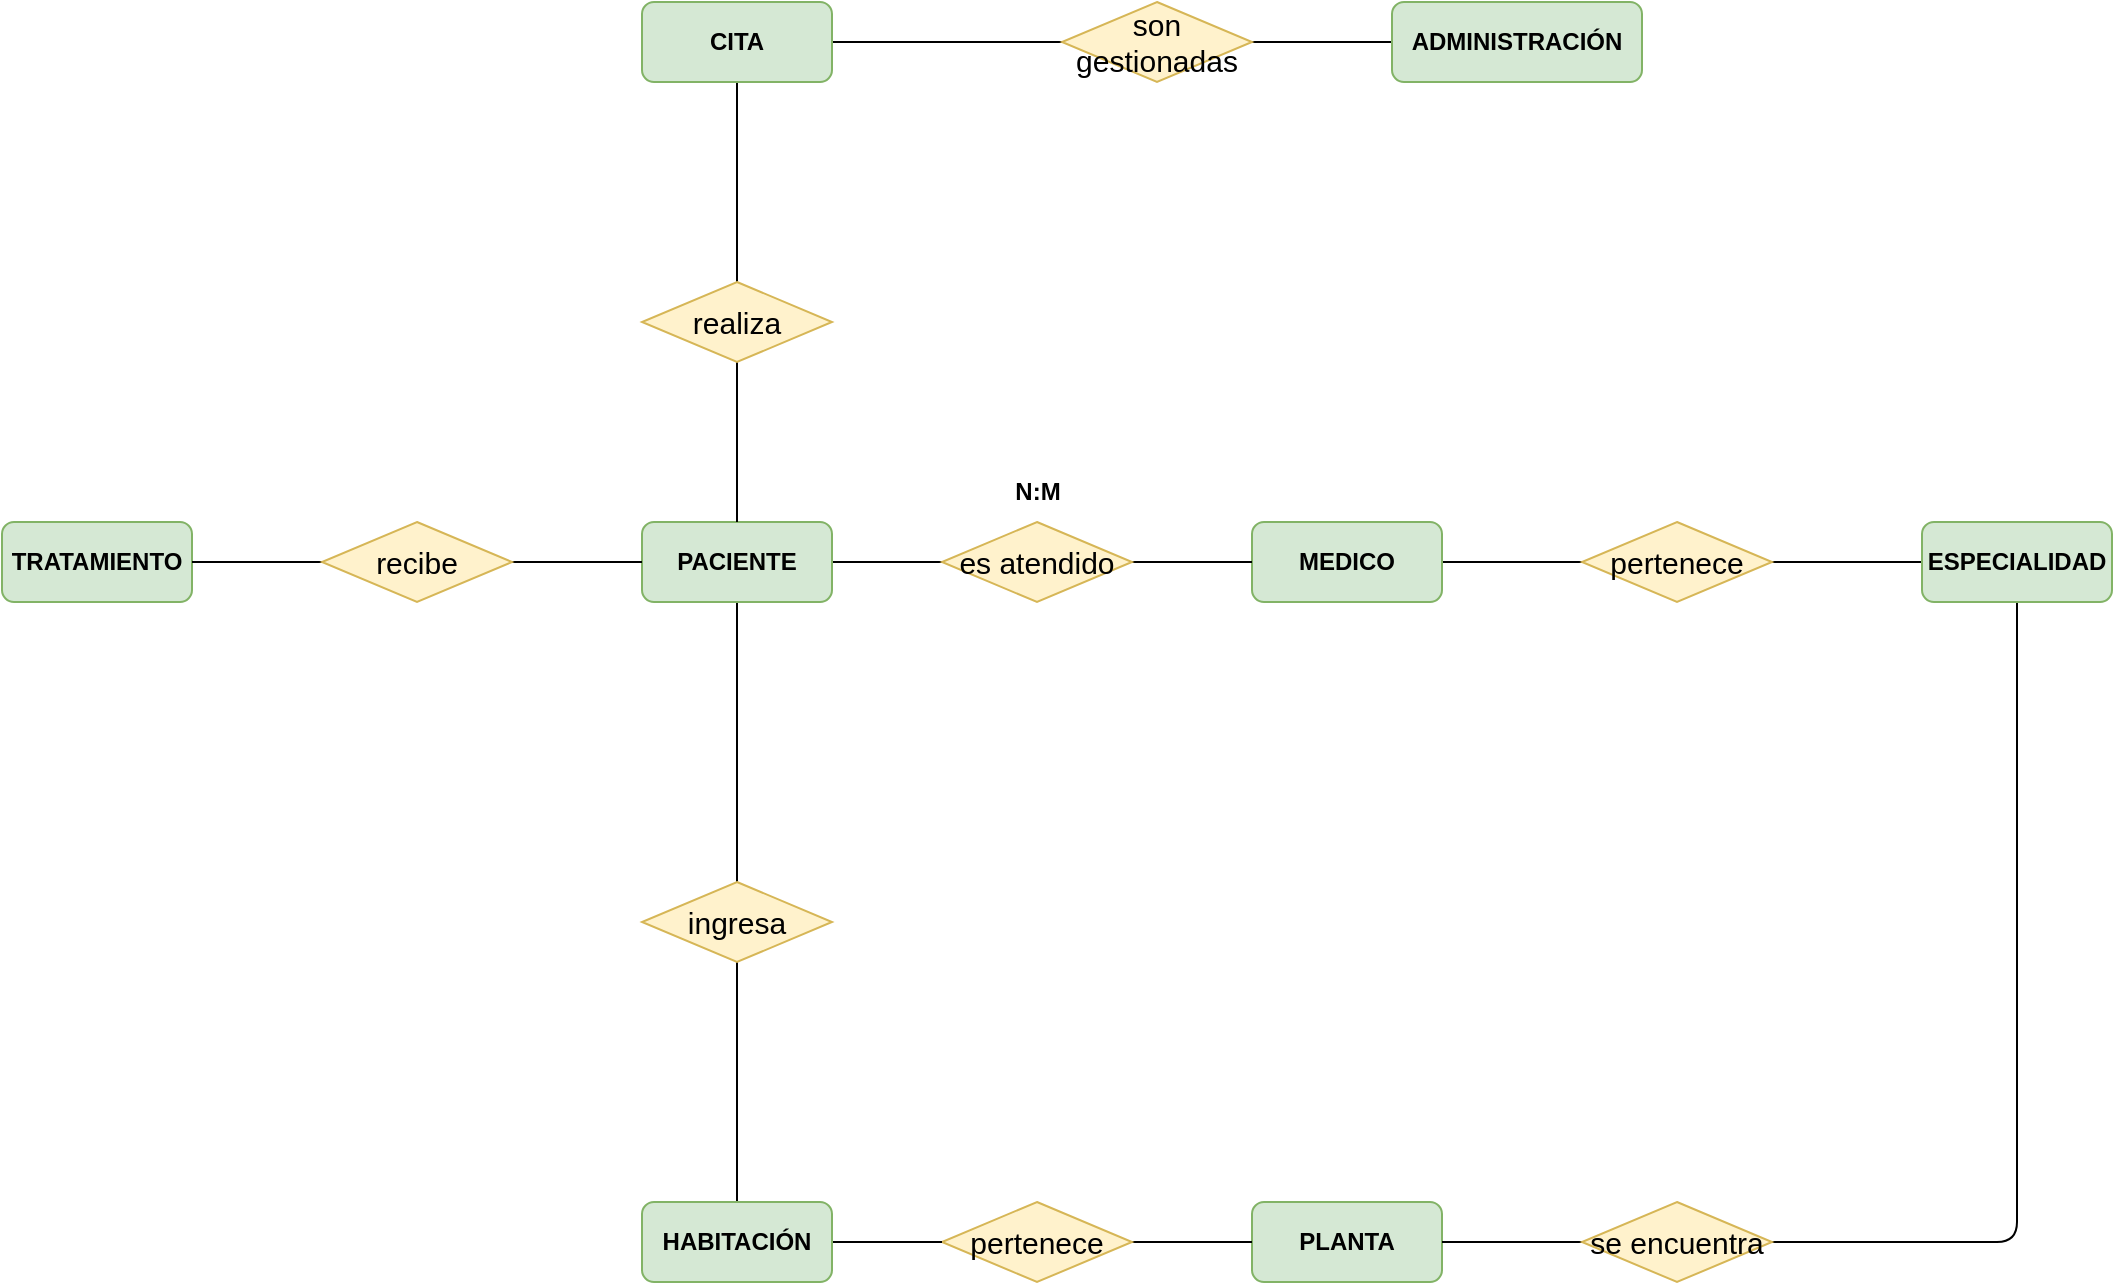 <mxfile version="21.3.2" type="github">
  <diagram name="Página-1" id="rrMdQgjRT9Jm382TCVCh">
    <mxGraphModel dx="2514" dy="4312" grid="1" gridSize="10" guides="1" tooltips="1" connect="1" arrows="1" fold="1" page="1" pageScale="1" pageWidth="827" pageHeight="1169" math="0" shadow="0">
      <root>
        <mxCell id="0" />
        <mxCell id="1" parent="0" />
        <mxCell id="3TYF7wO166dfYitTr4Mq-1" style="edgeStyle=orthogonalEdgeStyle;rounded=0;orthogonalLoop=1;jettySize=auto;html=1;endArrow=none;endFill=0;align=center;" edge="1" parent="1" source="3TYF7wO166dfYitTr4Mq-3" target="3TYF7wO166dfYitTr4Mq-7">
          <mxGeometry relative="1" as="geometry" />
        </mxCell>
        <mxCell id="3TYF7wO166dfYitTr4Mq-2" style="edgeStyle=orthogonalEdgeStyle;rounded=1;orthogonalLoop=1;jettySize=auto;html=1;entryX=0.5;entryY=0;entryDx=0;entryDy=0;endArrow=none;endFill=0;align=center;" edge="1" parent="1" source="3TYF7wO166dfYitTr4Mq-3" target="3TYF7wO166dfYitTr4Mq-22">
          <mxGeometry relative="1" as="geometry" />
        </mxCell>
        <mxCell id="3TYF7wO166dfYitTr4Mq-3" value="PACIENTE" style="rounded=1;whiteSpace=wrap;html=1;fillColor=#d5e8d4;strokeColor=#82b366;fontStyle=1;align=center;" vertex="1" parent="1">
          <mxGeometry x="40.0" y="-2280" width="95" height="40" as="geometry" />
        </mxCell>
        <mxCell id="3TYF7wO166dfYitTr4Mq-4" style="edgeStyle=orthogonalEdgeStyle;rounded=0;orthogonalLoop=1;jettySize=auto;html=1;entryX=0;entryY=0.5;entryDx=0;entryDy=0;endArrow=none;endFill=0;align=center;" edge="1" parent="1" source="3TYF7wO166dfYitTr4Mq-5" target="3TYF7wO166dfYitTr4Mq-9">
          <mxGeometry relative="1" as="geometry" />
        </mxCell>
        <mxCell id="3TYF7wO166dfYitTr4Mq-5" value="MEDICO" style="rounded=1;whiteSpace=wrap;html=1;fillColor=#d5e8d4;strokeColor=#82b366;fontStyle=1;align=center;" vertex="1" parent="1">
          <mxGeometry x="345" y="-2280" width="95" height="40" as="geometry" />
        </mxCell>
        <mxCell id="3TYF7wO166dfYitTr4Mq-6" style="edgeStyle=orthogonalEdgeStyle;rounded=0;orthogonalLoop=1;jettySize=auto;html=1;endArrow=none;endFill=0;align=center;" edge="1" parent="1" source="3TYF7wO166dfYitTr4Mq-7" target="3TYF7wO166dfYitTr4Mq-5">
          <mxGeometry relative="1" as="geometry" />
        </mxCell>
        <mxCell id="3TYF7wO166dfYitTr4Mq-7" value="es atendido" style="shape=rhombus;perimeter=rhombusPerimeter;whiteSpace=wrap;html=1;align=center;fillColor=#fff2cc;strokeColor=#d6b656;fontSize=15;" vertex="1" parent="1">
          <mxGeometry x="190" y="-2280" width="95" height="40" as="geometry" />
        </mxCell>
        <mxCell id="3TYF7wO166dfYitTr4Mq-8" style="edgeStyle=orthogonalEdgeStyle;rounded=0;orthogonalLoop=1;jettySize=auto;html=1;exitX=1;exitY=0.5;exitDx=0;exitDy=0;entryX=0;entryY=0.5;entryDx=0;entryDy=0;endArrow=none;endFill=0;align=center;" edge="1" parent="1" source="3TYF7wO166dfYitTr4Mq-9" target="3TYF7wO166dfYitTr4Mq-11">
          <mxGeometry relative="1" as="geometry" />
        </mxCell>
        <mxCell id="3TYF7wO166dfYitTr4Mq-9" value="pertenece" style="shape=rhombus;perimeter=rhombusPerimeter;whiteSpace=wrap;html=1;align=center;fillColor=#fff2cc;strokeColor=#d6b656;fontSize=15;" vertex="1" parent="1">
          <mxGeometry x="510" y="-2280" width="95" height="40" as="geometry" />
        </mxCell>
        <mxCell id="3TYF7wO166dfYitTr4Mq-10" style="edgeStyle=orthogonalEdgeStyle;rounded=1;orthogonalLoop=1;jettySize=auto;html=1;entryX=1;entryY=0.5;entryDx=0;entryDy=0;exitX=0.5;exitY=1;exitDx=0;exitDy=0;endArrow=none;endFill=0;" edge="1" parent="1" source="3TYF7wO166dfYitTr4Mq-11" target="3TYF7wO166dfYitTr4Mq-14">
          <mxGeometry relative="1" as="geometry" />
        </mxCell>
        <mxCell id="3TYF7wO166dfYitTr4Mq-11" value="ESPECIALIDAD" style="rounded=1;whiteSpace=wrap;html=1;fillColor=#d5e8d4;strokeColor=#82b366;fontStyle=1;align=center;" vertex="1" parent="1">
          <mxGeometry x="680" y="-2280" width="95" height="40" as="geometry" />
        </mxCell>
        <mxCell id="3TYF7wO166dfYitTr4Mq-12" value="PLANTA" style="rounded=1;whiteSpace=wrap;html=1;fillColor=#d5e8d4;strokeColor=#82b366;fontStyle=1;align=center;" vertex="1" parent="1">
          <mxGeometry x="345" y="-1940" width="95" height="40" as="geometry" />
        </mxCell>
        <mxCell id="3TYF7wO166dfYitTr4Mq-13" style="edgeStyle=orthogonalEdgeStyle;rounded=1;orthogonalLoop=1;jettySize=auto;html=1;entryX=1;entryY=0.5;entryDx=0;entryDy=0;endArrow=none;endFill=0;" edge="1" parent="1" source="3TYF7wO166dfYitTr4Mq-14" target="3TYF7wO166dfYitTr4Mq-12">
          <mxGeometry relative="1" as="geometry" />
        </mxCell>
        <mxCell id="3TYF7wO166dfYitTr4Mq-14" value="se encuentra" style="shape=rhombus;perimeter=rhombusPerimeter;whiteSpace=wrap;html=1;align=center;fillColor=#fff2cc;strokeColor=#d6b656;fontSize=15;" vertex="1" parent="1">
          <mxGeometry x="510" y="-1940" width="95" height="40" as="geometry" />
        </mxCell>
        <mxCell id="3TYF7wO166dfYitTr4Mq-15" value="TRATAMIENTO" style="rounded=1;whiteSpace=wrap;html=1;fillColor=#d5e8d4;strokeColor=#82b366;fontStyle=1" vertex="1" parent="1">
          <mxGeometry x="-280" y="-2280" width="95" height="40" as="geometry" />
        </mxCell>
        <mxCell id="3TYF7wO166dfYitTr4Mq-16" style="edgeStyle=orthogonalEdgeStyle;rounded=0;orthogonalLoop=1;jettySize=auto;html=1;endArrow=none;endFill=0;" edge="1" parent="1" source="3TYF7wO166dfYitTr4Mq-18" target="3TYF7wO166dfYitTr4Mq-3">
          <mxGeometry relative="1" as="geometry" />
        </mxCell>
        <mxCell id="3TYF7wO166dfYitTr4Mq-17" style="edgeStyle=orthogonalEdgeStyle;rounded=0;orthogonalLoop=1;jettySize=auto;html=1;entryX=0.5;entryY=1;entryDx=0;entryDy=0;endArrow=none;endFill=0;" edge="1" parent="1" source="3TYF7wO166dfYitTr4Mq-18" target="3TYF7wO166dfYitTr4Mq-20">
          <mxGeometry relative="1" as="geometry" />
        </mxCell>
        <mxCell id="3TYF7wO166dfYitTr4Mq-18" value="realiza" style="shape=rhombus;perimeter=rhombusPerimeter;whiteSpace=wrap;html=1;align=center;fillColor=#fff2cc;strokeColor=#d6b656;fontSize=15;" vertex="1" parent="1">
          <mxGeometry x="40" y="-2400" width="95" height="40" as="geometry" />
        </mxCell>
        <mxCell id="3TYF7wO166dfYitTr4Mq-19" style="edgeStyle=orthogonalEdgeStyle;rounded=0;orthogonalLoop=1;jettySize=auto;html=1;entryX=0;entryY=0.5;entryDx=0;entryDy=0;endArrow=none;endFill=0;" edge="1" parent="1" source="3TYF7wO166dfYitTr4Mq-20" target="3TYF7wO166dfYitTr4Mq-24">
          <mxGeometry relative="1" as="geometry" />
        </mxCell>
        <mxCell id="3TYF7wO166dfYitTr4Mq-20" value="CITA" style="rounded=1;whiteSpace=wrap;html=1;fillColor=#d5e8d4;strokeColor=#82b366;fontStyle=1;align=center;" vertex="1" parent="1">
          <mxGeometry x="40.0" y="-2540" width="95" height="40" as="geometry" />
        </mxCell>
        <mxCell id="3TYF7wO166dfYitTr4Mq-21" style="edgeStyle=orthogonalEdgeStyle;rounded=0;orthogonalLoop=1;jettySize=auto;html=1;entryX=0.5;entryY=0;entryDx=0;entryDy=0;endArrow=none;endFill=0;" edge="1" parent="1" source="3TYF7wO166dfYitTr4Mq-22" target="3TYF7wO166dfYitTr4Mq-32">
          <mxGeometry relative="1" as="geometry" />
        </mxCell>
        <mxCell id="3TYF7wO166dfYitTr4Mq-22" value="ingresa" style="shape=rhombus;perimeter=rhombusPerimeter;whiteSpace=wrap;html=1;align=center;fillColor=#fff2cc;strokeColor=#d6b656;fontSize=15;" vertex="1" parent="1">
          <mxGeometry x="40" y="-2100" width="95" height="40" as="geometry" />
        </mxCell>
        <mxCell id="3TYF7wO166dfYitTr4Mq-23" style="edgeStyle=orthogonalEdgeStyle;rounded=0;orthogonalLoop=1;jettySize=auto;html=1;entryX=0;entryY=0.5;entryDx=0;entryDy=0;endArrow=none;endFill=0;" edge="1" parent="1" source="3TYF7wO166dfYitTr4Mq-24" target="3TYF7wO166dfYitTr4Mq-25">
          <mxGeometry relative="1" as="geometry" />
        </mxCell>
        <mxCell id="3TYF7wO166dfYitTr4Mq-24" value="son gestionadas" style="shape=rhombus;perimeter=rhombusPerimeter;whiteSpace=wrap;html=1;align=center;fillColor=#fff2cc;strokeColor=#d6b656;fontSize=15;" vertex="1" parent="1">
          <mxGeometry x="250" y="-2540" width="95" height="40" as="geometry" />
        </mxCell>
        <mxCell id="3TYF7wO166dfYitTr4Mq-25" value="ADMINISTRACIÓN" style="rounded=1;whiteSpace=wrap;html=1;fillColor=#d5e8d4;strokeColor=#82b366;fontStyle=1;align=center;" vertex="1" parent="1">
          <mxGeometry x="415" y="-2540" width="125" height="40" as="geometry" />
        </mxCell>
        <mxCell id="3TYF7wO166dfYitTr4Mq-26" style="edgeStyle=orthogonalEdgeStyle;rounded=0;orthogonalLoop=1;jettySize=auto;html=1;entryX=0;entryY=0.5;entryDx=0;entryDy=0;endArrow=none;endFill=0;" edge="1" parent="1" source="3TYF7wO166dfYitTr4Mq-28" target="3TYF7wO166dfYitTr4Mq-3">
          <mxGeometry relative="1" as="geometry" />
        </mxCell>
        <mxCell id="3TYF7wO166dfYitTr4Mq-27" style="edgeStyle=orthogonalEdgeStyle;rounded=1;orthogonalLoop=1;jettySize=auto;html=1;exitX=0;exitY=0.5;exitDx=0;exitDy=0;endArrow=none;endFill=0;" edge="1" parent="1" source="3TYF7wO166dfYitTr4Mq-28" target="3TYF7wO166dfYitTr4Mq-15">
          <mxGeometry relative="1" as="geometry" />
        </mxCell>
        <mxCell id="3TYF7wO166dfYitTr4Mq-28" value="recibe" style="shape=rhombus;perimeter=rhombusPerimeter;whiteSpace=wrap;html=1;align=center;fillColor=#fff2cc;strokeColor=#d6b656;fontSize=15;" vertex="1" parent="1">
          <mxGeometry x="-120" y="-2280" width="95" height="40" as="geometry" />
        </mxCell>
        <mxCell id="3TYF7wO166dfYitTr4Mq-29" style="edgeStyle=orthogonalEdgeStyle;rounded=0;orthogonalLoop=1;jettySize=auto;html=1;entryX=0;entryY=0.5;entryDx=0;entryDy=0;endArrow=none;endFill=0;" edge="1" parent="1" source="3TYF7wO166dfYitTr4Mq-30" target="3TYF7wO166dfYitTr4Mq-12">
          <mxGeometry relative="1" as="geometry" />
        </mxCell>
        <mxCell id="3TYF7wO166dfYitTr4Mq-30" value="pertenece" style="shape=rhombus;perimeter=rhombusPerimeter;whiteSpace=wrap;html=1;align=center;fillColor=#fff2cc;strokeColor=#d6b656;fontSize=15;" vertex="1" parent="1">
          <mxGeometry x="190" y="-1940" width="95" height="40" as="geometry" />
        </mxCell>
        <mxCell id="3TYF7wO166dfYitTr4Mq-31" style="edgeStyle=orthogonalEdgeStyle;rounded=0;orthogonalLoop=1;jettySize=auto;html=1;endArrow=none;endFill=0;" edge="1" parent="1" source="3TYF7wO166dfYitTr4Mq-32" target="3TYF7wO166dfYitTr4Mq-30">
          <mxGeometry relative="1" as="geometry" />
        </mxCell>
        <mxCell id="3TYF7wO166dfYitTr4Mq-32" value="HABITACIÓN" style="rounded=1;whiteSpace=wrap;html=1;fillColor=#d5e8d4;strokeColor=#82b366;fontStyle=1;align=center;" vertex="1" parent="1">
          <mxGeometry x="40" y="-1940" width="95" height="40" as="geometry" />
        </mxCell>
        <mxCell id="3TYF7wO166dfYitTr4Mq-33" value="&lt;b&gt;N:M&lt;/b&gt;" style="text;html=1;strokeColor=none;fillColor=none;align=center;verticalAlign=middle;whiteSpace=wrap;rounded=0;" vertex="1" parent="1">
          <mxGeometry x="207.5" y="-2310" width="60" height="30" as="geometry" />
        </mxCell>
      </root>
    </mxGraphModel>
  </diagram>
</mxfile>
